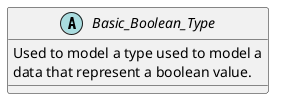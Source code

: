 @startuml

abstract class Basic_Boolean_Type
{
  Used to model a type used to model a
  data that represent a boolean value.
}

@enduml